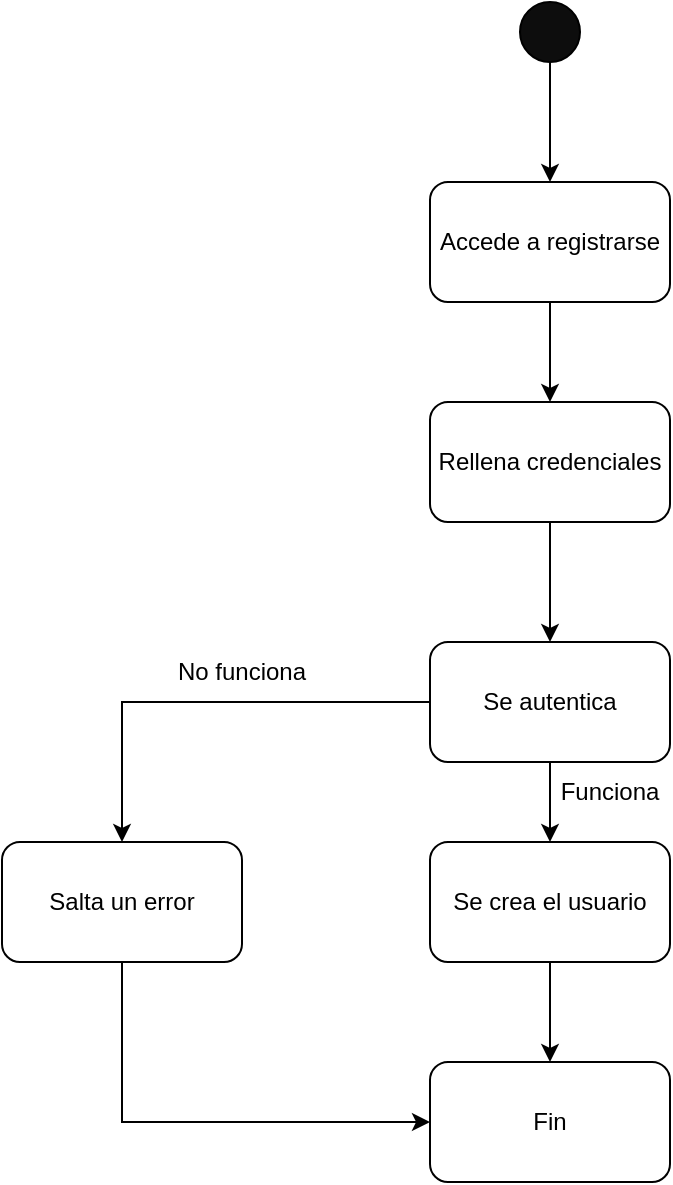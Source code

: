 <mxfile version="24.4.4" type="device">
  <diagram name="Página-1" id="yNqteSQcv69xAR6WtAcx">
    <mxGraphModel dx="1434" dy="758" grid="1" gridSize="10" guides="1" tooltips="1" connect="1" arrows="1" fold="1" page="1" pageScale="1" pageWidth="827" pageHeight="1169" math="0" shadow="0">
      <root>
        <mxCell id="0" />
        <mxCell id="1" parent="0" />
        <mxCell id="Hi0HAL7Cb5OqdDmWc0-A-1" value="" style="ellipse;whiteSpace=wrap;html=1;aspect=fixed;fillColor=#0D0D0D;" parent="1" vertex="1">
          <mxGeometry x="399" y="80" width="30" height="30" as="geometry" />
        </mxCell>
        <mxCell id="Hi0HAL7Cb5OqdDmWc0-A-3" value="Accede a registrarse" style="rounded=1;whiteSpace=wrap;html=1;" parent="1" vertex="1">
          <mxGeometry x="354" y="170" width="120" height="60" as="geometry" />
        </mxCell>
        <mxCell id="Hi0HAL7Cb5OqdDmWc0-A-4" value="Rellena credenciales" style="rounded=1;whiteSpace=wrap;html=1;" parent="1" vertex="1">
          <mxGeometry x="354" y="280" width="120" height="60" as="geometry" />
        </mxCell>
        <mxCell id="Hi0HAL7Cb5OqdDmWc0-A-5" value="Se autentica" style="rounded=1;whiteSpace=wrap;html=1;" parent="1" vertex="1">
          <mxGeometry x="354" y="400" width="120" height="60" as="geometry" />
        </mxCell>
        <mxCell id="Hi0HAL7Cb5OqdDmWc0-A-6" value="Se crea el usuario" style="rounded=1;whiteSpace=wrap;html=1;" parent="1" vertex="1">
          <mxGeometry x="354" y="500" width="120" height="60" as="geometry" />
        </mxCell>
        <mxCell id="Hi0HAL7Cb5OqdDmWc0-A-7" value="Fin" style="rounded=1;whiteSpace=wrap;html=1;" parent="1" vertex="1">
          <mxGeometry x="354" y="610" width="120" height="60" as="geometry" />
        </mxCell>
        <mxCell id="Hi0HAL7Cb5OqdDmWc0-A-8" value="" style="endArrow=classic;html=1;rounded=0;exitX=0.5;exitY=1;exitDx=0;exitDy=0;entryX=0.5;entryY=0;entryDx=0;entryDy=0;" parent="1" source="Hi0HAL7Cb5OqdDmWc0-A-1" target="Hi0HAL7Cb5OqdDmWc0-A-3" edge="1">
          <mxGeometry width="50" height="50" relative="1" as="geometry">
            <mxPoint x="390" y="420" as="sourcePoint" />
            <mxPoint x="440" y="370" as="targetPoint" />
          </mxGeometry>
        </mxCell>
        <mxCell id="Hi0HAL7Cb5OqdDmWc0-A-9" value="" style="endArrow=classic;html=1;rounded=0;exitX=0.5;exitY=1;exitDx=0;exitDy=0;entryX=0.5;entryY=0;entryDx=0;entryDy=0;" parent="1" source="Hi0HAL7Cb5OqdDmWc0-A-3" target="Hi0HAL7Cb5OqdDmWc0-A-4" edge="1">
          <mxGeometry width="50" height="50" relative="1" as="geometry">
            <mxPoint x="424" y="120" as="sourcePoint" />
            <mxPoint x="424" y="180" as="targetPoint" />
          </mxGeometry>
        </mxCell>
        <mxCell id="Hi0HAL7Cb5OqdDmWc0-A-10" value="" style="endArrow=classic;html=1;rounded=0;exitX=0.5;exitY=1;exitDx=0;exitDy=0;entryX=0.5;entryY=0;entryDx=0;entryDy=0;" parent="1" source="Hi0HAL7Cb5OqdDmWc0-A-4" target="Hi0HAL7Cb5OqdDmWc0-A-5" edge="1">
          <mxGeometry width="50" height="50" relative="1" as="geometry">
            <mxPoint x="434" y="130" as="sourcePoint" />
            <mxPoint x="434" y="190" as="targetPoint" />
          </mxGeometry>
        </mxCell>
        <mxCell id="Hi0HAL7Cb5OqdDmWc0-A-11" value="" style="endArrow=classic;html=1;rounded=0;exitX=0.5;exitY=1;exitDx=0;exitDy=0;entryX=0.5;entryY=0;entryDx=0;entryDy=0;" parent="1" source="Hi0HAL7Cb5OqdDmWc0-A-5" target="Hi0HAL7Cb5OqdDmWc0-A-6" edge="1">
          <mxGeometry width="50" height="50" relative="1" as="geometry">
            <mxPoint x="444" y="140" as="sourcePoint" />
            <mxPoint x="444" y="200" as="targetPoint" />
          </mxGeometry>
        </mxCell>
        <mxCell id="Hi0HAL7Cb5OqdDmWc0-A-12" value="" style="endArrow=classic;html=1;rounded=0;exitX=0.5;exitY=1;exitDx=0;exitDy=0;entryX=0.5;entryY=0;entryDx=0;entryDy=0;" parent="1" source="Hi0HAL7Cb5OqdDmWc0-A-6" target="Hi0HAL7Cb5OqdDmWc0-A-7" edge="1">
          <mxGeometry width="50" height="50" relative="1" as="geometry">
            <mxPoint x="454" y="150" as="sourcePoint" />
            <mxPoint x="454" y="210" as="targetPoint" />
          </mxGeometry>
        </mxCell>
        <mxCell id="Hi0HAL7Cb5OqdDmWc0-A-13" value="Funciona" style="text;html=1;align=center;verticalAlign=middle;whiteSpace=wrap;rounded=0;" parent="1" vertex="1">
          <mxGeometry x="414" y="460" width="60" height="30" as="geometry" />
        </mxCell>
        <mxCell id="Hi0HAL7Cb5OqdDmWc0-A-14" value="Salta un error" style="rounded=1;whiteSpace=wrap;html=1;" parent="1" vertex="1">
          <mxGeometry x="140" y="500" width="120" height="60" as="geometry" />
        </mxCell>
        <mxCell id="Hi0HAL7Cb5OqdDmWc0-A-15" value="" style="endArrow=classic;html=1;rounded=0;exitX=0;exitY=0.5;exitDx=0;exitDy=0;entryX=0.5;entryY=0;entryDx=0;entryDy=0;" parent="1" source="Hi0HAL7Cb5OqdDmWc0-A-5" target="Hi0HAL7Cb5OqdDmWc0-A-14" edge="1">
          <mxGeometry width="50" height="50" relative="1" as="geometry">
            <mxPoint x="390" y="420" as="sourcePoint" />
            <mxPoint x="440" y="370" as="targetPoint" />
            <Array as="points">
              <mxPoint x="200" y="430" />
            </Array>
          </mxGeometry>
        </mxCell>
        <mxCell id="Hi0HAL7Cb5OqdDmWc0-A-16" value="No f&lt;span style=&quot;background-color: initial;&quot;&gt;unciona&lt;/span&gt;" style="text;html=1;align=center;verticalAlign=middle;whiteSpace=wrap;rounded=0;" parent="1" vertex="1">
          <mxGeometry x="220" y="400" width="80" height="30" as="geometry" />
        </mxCell>
        <mxCell id="Hi0HAL7Cb5OqdDmWc0-A-17" value="" style="endArrow=classic;html=1;rounded=0;exitX=0.5;exitY=1;exitDx=0;exitDy=0;entryX=0;entryY=0.5;entryDx=0;entryDy=0;" parent="1" source="Hi0HAL7Cb5OqdDmWc0-A-14" target="Hi0HAL7Cb5OqdDmWc0-A-7" edge="1">
          <mxGeometry width="50" height="50" relative="1" as="geometry">
            <mxPoint x="390" y="420" as="sourcePoint" />
            <mxPoint x="440" y="370" as="targetPoint" />
            <Array as="points">
              <mxPoint x="200" y="640" />
            </Array>
          </mxGeometry>
        </mxCell>
      </root>
    </mxGraphModel>
  </diagram>
</mxfile>
